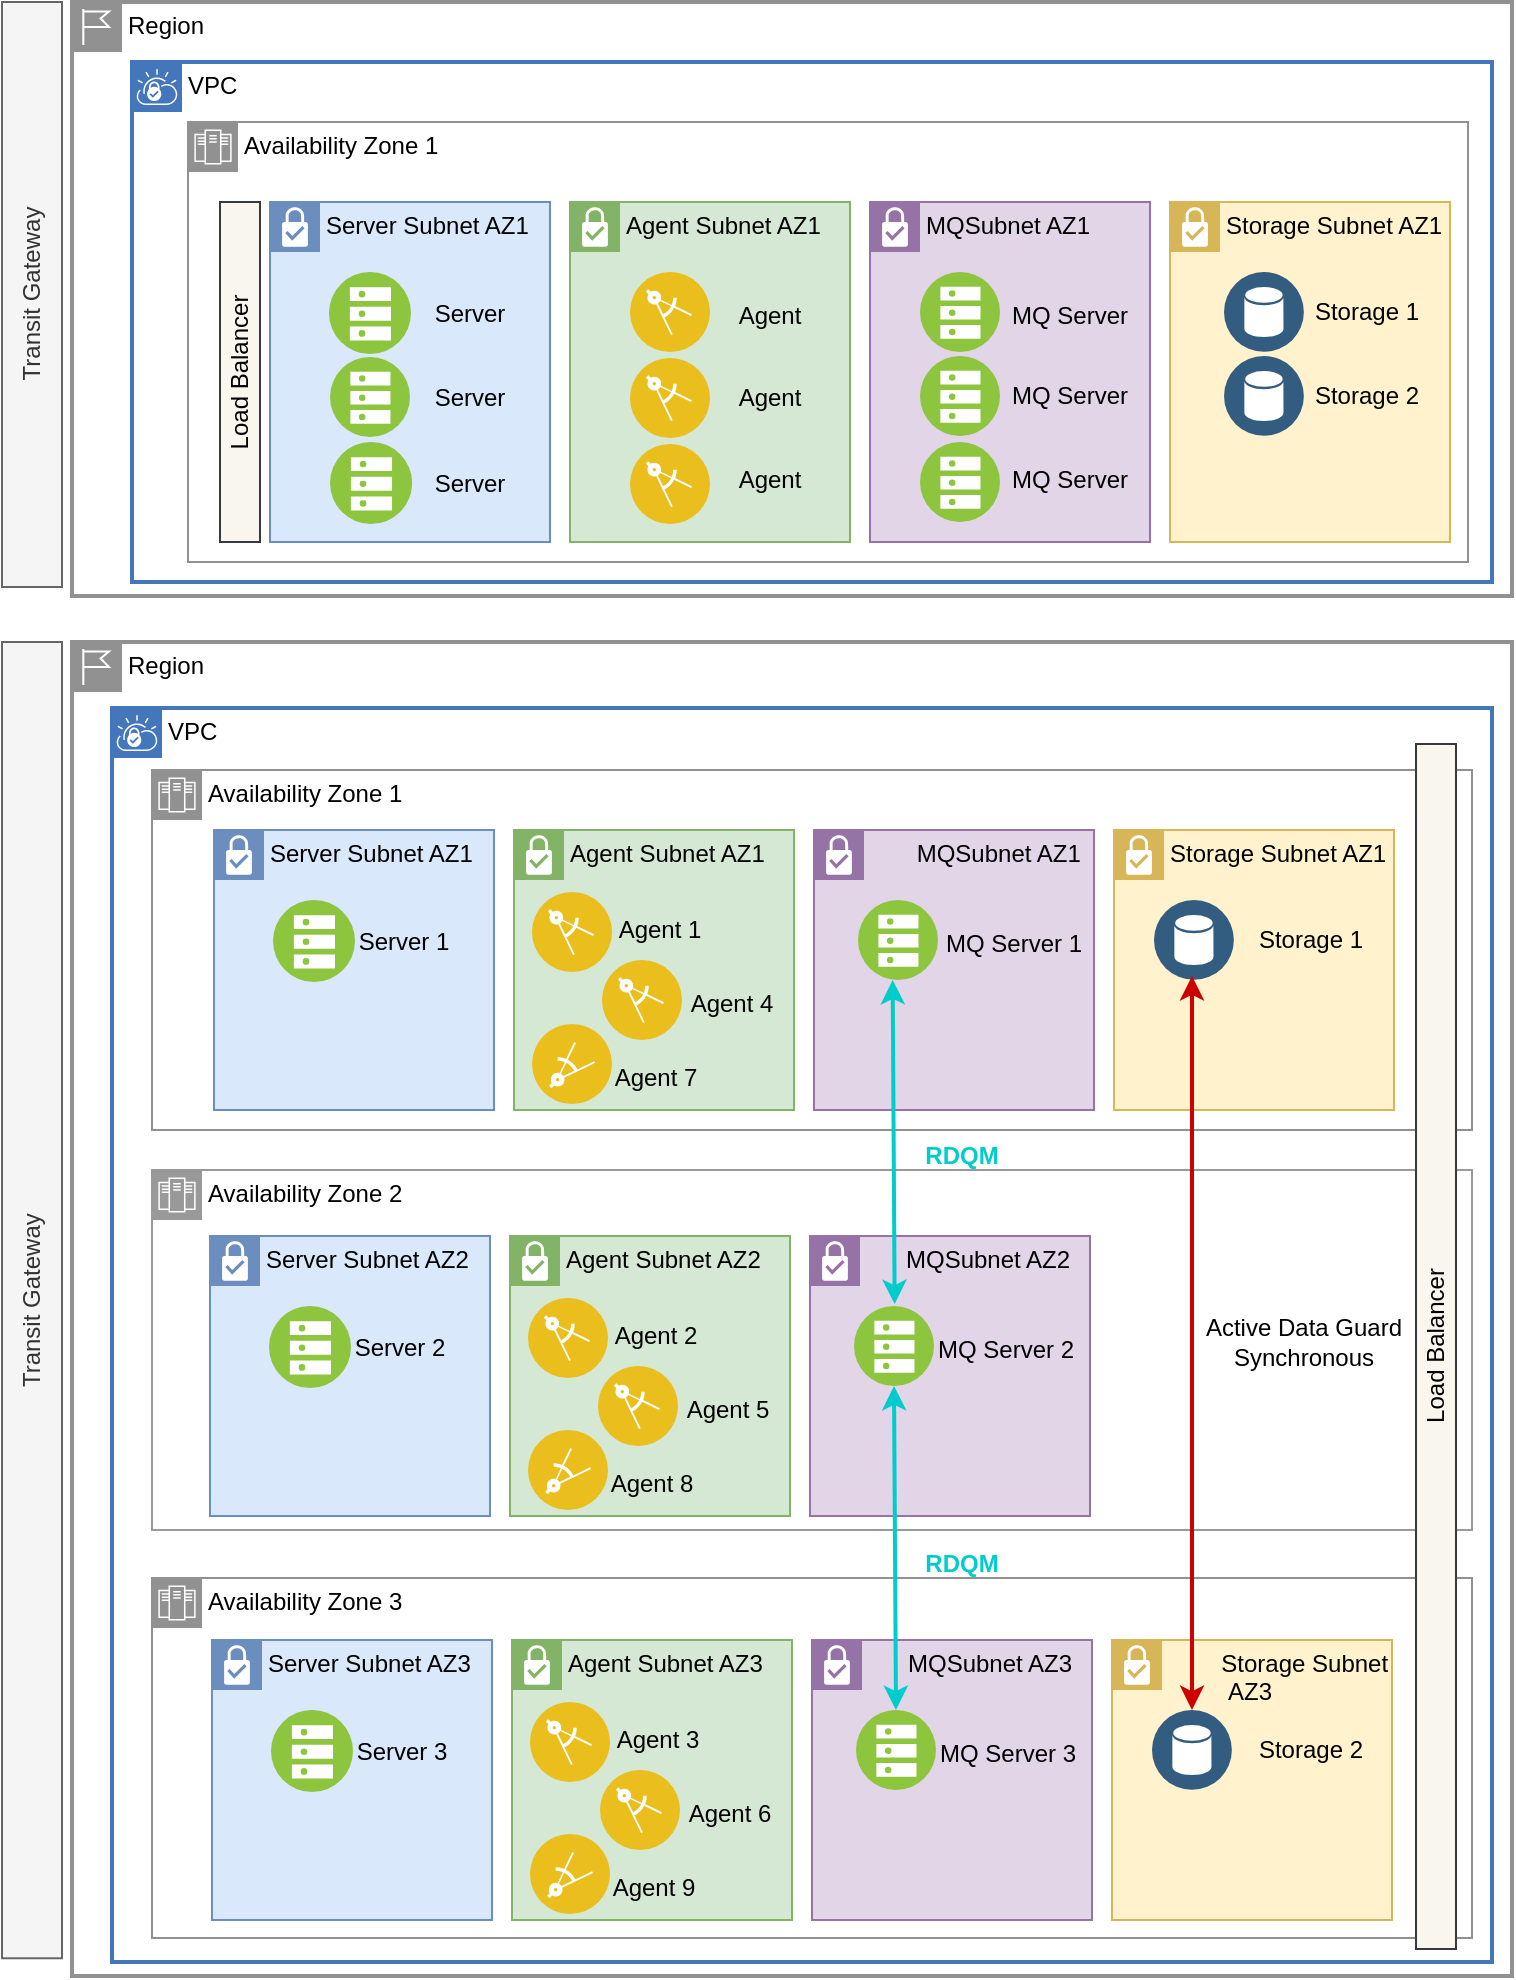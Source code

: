 <mxfile version="13.9.9" type="device"><diagram id="VURWIybDoYa6XE0RX8oM" name="Page-1"><mxGraphModel dx="1261" dy="832" grid="0" gridSize="10" guides="1" tooltips="1" connect="1" arrows="1" fold="1" page="1" pageScale="1" pageWidth="850" pageHeight="1100" math="0" shadow="0"><root><mxCell id="0"/><mxCell id="1" parent="0"/><mxCell id="VOX1iH5PkrCaB6xcSvoz-314" value="" style="group" vertex="1" connectable="0" parent="1"><mxGeometry x="45.0" y="43" width="755" height="297" as="geometry"/></mxCell><mxCell id="VOX1iH5PkrCaB6xcSvoz-5" value="Region" style="shape=mxgraph.ibm.box;prType=region;fontStyle=0;verticalAlign=top;align=left;spacingLeft=32;spacingTop=4;rounded=0;whiteSpace=wrap;html=1;strokeColor=#919191;strokeWidth=2;dashed=0;container=1;spacing=-4;collapsible=0;expand=0;recursiveResize=0;fillColor=#FFFFFF;" vertex="1" parent="VOX1iH5PkrCaB6xcSvoz-314"><mxGeometry x="35.0" width="720" height="297" as="geometry"/></mxCell><mxCell id="VOX1iH5PkrCaB6xcSvoz-6" value="VPC" style="shape=mxgraph.ibm.box;prType=vpc;fontStyle=0;verticalAlign=top;align=left;spacingLeft=32;spacingTop=4;fillColor=none;rounded=0;whiteSpace=wrap;html=1;strokeColor=#4376BB;strokeWidth=2;dashed=0;container=1;spacing=-4;collapsible=0;expand=0;recursiveResize=0;" vertex="1" parent="VOX1iH5PkrCaB6xcSvoz-5"><mxGeometry x="30" y="30" width="680" height="260" as="geometry"/></mxCell><mxCell id="VOX1iH5PkrCaB6xcSvoz-7" value="Availability Zone 1" style="shape=mxgraph.ibm.box;prType=zone;fontStyle=0;verticalAlign=top;align=left;spacingLeft=32;spacingTop=4;fillColor=#FFFFFF;rounded=0;whiteSpace=wrap;html=1;strokeColor=#919191;strokeWidth=1;dashed=0;container=1;spacing=-4;collapsible=0;expand=0;recursiveResize=0;" vertex="1" parent="VOX1iH5PkrCaB6xcSvoz-6"><mxGeometry x="28" y="30" width="640" height="220" as="geometry"/></mxCell><mxCell id="VOX1iH5PkrCaB6xcSvoz-8" value="Server Subnet AZ1" style="shape=mxgraph.ibm.box;prType=subnet;fontStyle=0;verticalAlign=top;align=left;spacingLeft=32;spacingTop=4;rounded=0;whiteSpace=wrap;html=1;strokeColor=#6c8ebf;strokeWidth=1;dashed=0;container=1;spacing=-4;collapsible=0;expand=0;recursiveResize=0;fillColor=#dae8fc;" vertex="1" parent="VOX1iH5PkrCaB6xcSvoz-7"><mxGeometry x="41" y="40" width="140" height="170" as="geometry"/></mxCell><mxCell id="VOX1iH5PkrCaB6xcSvoz-12" value="" style="aspect=fixed;perimeter=ellipsePerimeter;html=1;align=center;shadow=0;dashed=0;fontColor=#4277BB;labelBackgroundColor=#ffffff;fontSize=12;spacingTop=3;image;image=img/lib/ibm/vpc/BareMetalServer.svg;" vertex="1" parent="VOX1iH5PkrCaB6xcSvoz-8"><mxGeometry x="28" y="35" width="44" height="41" as="geometry"/></mxCell><mxCell id="VOX1iH5PkrCaB6xcSvoz-14" value="" style="aspect=fixed;perimeter=ellipsePerimeter;html=1;align=center;shadow=0;dashed=0;fontColor=#4277BB;labelBackgroundColor=#ffffff;fontSize=12;spacingTop=3;image;image=img/lib/ibm/vpc/BareMetalServer.svg;" vertex="1" parent="VOX1iH5PkrCaB6xcSvoz-8"><mxGeometry x="30" y="118" width="41.05" height="45" as="geometry"/></mxCell><mxCell id="VOX1iH5PkrCaB6xcSvoz-13" value="" style="aspect=fixed;perimeter=ellipsePerimeter;html=1;align=center;shadow=0;dashed=0;fontColor=#4277BB;labelBackgroundColor=#ffffff;fontSize=12;spacingTop=3;image;image=img/lib/ibm/vpc/BareMetalServer.svg;" vertex="1" parent="VOX1iH5PkrCaB6xcSvoz-8"><mxGeometry x="30" y="74" width="40" height="47" as="geometry"/></mxCell><mxCell id="VOX1iH5PkrCaB6xcSvoz-21" value="Server" style="text;html=1;strokeColor=none;fillColor=none;align=center;verticalAlign=middle;whiteSpace=wrap;rounded=0;" vertex="1" parent="VOX1iH5PkrCaB6xcSvoz-8"><mxGeometry x="80" y="45.5" width="40" height="20" as="geometry"/></mxCell><mxCell id="VOX1iH5PkrCaB6xcSvoz-22" value="Server" style="text;html=1;strokeColor=none;fillColor=none;align=center;verticalAlign=middle;whiteSpace=wrap;rounded=0;" vertex="1" parent="VOX1iH5PkrCaB6xcSvoz-8"><mxGeometry x="80" y="130.5" width="40" height="20" as="geometry"/></mxCell><mxCell id="VOX1iH5PkrCaB6xcSvoz-23" value="Server" style="text;html=1;strokeColor=none;fillColor=none;align=center;verticalAlign=middle;whiteSpace=wrap;rounded=0;" vertex="1" parent="VOX1iH5PkrCaB6xcSvoz-8"><mxGeometry x="80" y="87.5" width="40" height="20" as="geometry"/></mxCell><mxCell id="VOX1iH5PkrCaB6xcSvoz-9" value="Agent Subnet AZ1" style="shape=mxgraph.ibm.box;prType=subnet;fontStyle=0;verticalAlign=top;align=left;spacingLeft=32;spacingTop=4;rounded=0;whiteSpace=wrap;html=1;strokeColor=#82b366;strokeWidth=1;dashed=0;container=1;spacing=-4;collapsible=0;expand=0;recursiveResize=0;fillColor=#d5e8d4;" vertex="1" parent="VOX1iH5PkrCaB6xcSvoz-7"><mxGeometry x="191" y="40" width="140" height="170" as="geometry"/></mxCell><mxCell id="VOX1iH5PkrCaB6xcSvoz-17" value="" style="group" vertex="1" connectable="0" parent="VOX1iH5PkrCaB6xcSvoz-9"><mxGeometry x="30" y="35" width="40" height="126" as="geometry"/></mxCell><mxCell id="VOX1iH5PkrCaB6xcSvoz-3" value="" style="aspect=fixed;perimeter=ellipsePerimeter;html=1;align=center;shadow=0;dashed=0;fontColor=#4277BB;labelBackgroundColor=#ffffff;fontSize=12;spacingTop=3;image;image=img/lib/ibm/applications/enterprise_applications.svg;" vertex="1" parent="VOX1iH5PkrCaB6xcSvoz-17"><mxGeometry width="40" height="40" as="geometry"/></mxCell><mxCell id="VOX1iH5PkrCaB6xcSvoz-15" value="" style="aspect=fixed;perimeter=ellipsePerimeter;html=1;align=center;shadow=0;dashed=0;fontColor=#4277BB;labelBackgroundColor=#ffffff;fontSize=12;spacingTop=3;image;image=img/lib/ibm/applications/enterprise_applications.svg;" vertex="1" parent="VOX1iH5PkrCaB6xcSvoz-17"><mxGeometry y="43" width="40" height="40" as="geometry"/></mxCell><mxCell id="VOX1iH5PkrCaB6xcSvoz-16" value="" style="aspect=fixed;perimeter=ellipsePerimeter;html=1;align=center;shadow=0;dashed=0;fontColor=#4277BB;labelBackgroundColor=#ffffff;fontSize=12;spacingTop=3;image;image=img/lib/ibm/applications/enterprise_applications.svg;" vertex="1" parent="VOX1iH5PkrCaB6xcSvoz-17"><mxGeometry y="86" width="40" height="40" as="geometry"/></mxCell><mxCell id="VOX1iH5PkrCaB6xcSvoz-24" value="Agent" style="text;html=1;strokeColor=none;fillColor=none;align=center;verticalAlign=middle;whiteSpace=wrap;rounded=0;" vertex="1" parent="VOX1iH5PkrCaB6xcSvoz-9"><mxGeometry x="80" y="47" width="40" height="20" as="geometry"/></mxCell><mxCell id="VOX1iH5PkrCaB6xcSvoz-26" value="Agent" style="text;html=1;strokeColor=none;fillColor=none;align=center;verticalAlign=middle;whiteSpace=wrap;rounded=0;" vertex="1" parent="VOX1iH5PkrCaB6xcSvoz-9"><mxGeometry x="80" y="88" width="40" height="20" as="geometry"/></mxCell><mxCell id="VOX1iH5PkrCaB6xcSvoz-25" value="Agent" style="text;html=1;strokeColor=none;fillColor=none;align=center;verticalAlign=middle;whiteSpace=wrap;rounded=0;" vertex="1" parent="VOX1iH5PkrCaB6xcSvoz-9"><mxGeometry x="80" y="129" width="40" height="20" as="geometry"/></mxCell><mxCell id="VOX1iH5PkrCaB6xcSvoz-10" value="MQSubnet AZ1" style="shape=mxgraph.ibm.box;prType=subnet;fontStyle=0;verticalAlign=top;align=left;spacingLeft=32;spacingTop=4;rounded=0;whiteSpace=wrap;html=1;strokeColor=#9673a6;strokeWidth=1;dashed=0;container=1;spacing=-4;collapsible=0;expand=0;recursiveResize=0;fillColor=#e1d5e7;" vertex="1" parent="VOX1iH5PkrCaB6xcSvoz-7"><mxGeometry x="341" y="40" width="140" height="170" as="geometry"/></mxCell><mxCell id="VOX1iH5PkrCaB6xcSvoz-29" value="" style="group" vertex="1" connectable="0" parent="VOX1iH5PkrCaB6xcSvoz-10"><mxGeometry x="25" y="35" width="40" height="125" as="geometry"/></mxCell><mxCell id="VOX1iH5PkrCaB6xcSvoz-2" value="" style="aspect=fixed;perimeter=ellipsePerimeter;html=1;align=center;shadow=0;dashed=0;fontColor=#4277BB;labelBackgroundColor=#ffffff;fontSize=12;spacingTop=3;image;image=img/lib/ibm/vpc/BareMetalServer.svg;" vertex="1" parent="VOX1iH5PkrCaB6xcSvoz-29"><mxGeometry width="40" height="40" as="geometry"/></mxCell><mxCell id="VOX1iH5PkrCaB6xcSvoz-27" value="" style="aspect=fixed;perimeter=ellipsePerimeter;html=1;align=center;shadow=0;dashed=0;fontColor=#4277BB;labelBackgroundColor=#ffffff;fontSize=12;spacingTop=3;image;image=img/lib/ibm/vpc/BareMetalServer.svg;" vertex="1" parent="VOX1iH5PkrCaB6xcSvoz-29"><mxGeometry y="42" width="40" height="40" as="geometry"/></mxCell><mxCell id="VOX1iH5PkrCaB6xcSvoz-28" value="" style="aspect=fixed;perimeter=ellipsePerimeter;html=1;align=center;shadow=0;dashed=0;fontColor=#4277BB;labelBackgroundColor=#ffffff;fontSize=12;spacingTop=3;image;image=img/lib/ibm/vpc/BareMetalServer.svg;" vertex="1" parent="VOX1iH5PkrCaB6xcSvoz-29"><mxGeometry y="85" width="40" height="40" as="geometry"/></mxCell><mxCell id="VOX1iH5PkrCaB6xcSvoz-31" value="MQ Server" style="text;html=1;strokeColor=none;fillColor=none;align=center;verticalAlign=middle;whiteSpace=wrap;rounded=0;" vertex="1" parent="VOX1iH5PkrCaB6xcSvoz-10"><mxGeometry x="70" y="47" width="60" height="20" as="geometry"/></mxCell><mxCell id="VOX1iH5PkrCaB6xcSvoz-30" value="MQ Server" style="text;html=1;strokeColor=none;fillColor=none;align=center;verticalAlign=middle;whiteSpace=wrap;rounded=0;" vertex="1" parent="VOX1iH5PkrCaB6xcSvoz-10"><mxGeometry x="70" y="87" width="60" height="20" as="geometry"/></mxCell><mxCell id="VOX1iH5PkrCaB6xcSvoz-32" value="MQ Server" style="text;html=1;strokeColor=none;fillColor=none;align=center;verticalAlign=middle;whiteSpace=wrap;rounded=0;" vertex="1" parent="VOX1iH5PkrCaB6xcSvoz-10"><mxGeometry x="70" y="129" width="60" height="20" as="geometry"/></mxCell><mxCell id="VOX1iH5PkrCaB6xcSvoz-11" value="Storage Subnet AZ1" style="shape=mxgraph.ibm.box;prType=subnet;fontStyle=0;verticalAlign=top;align=left;spacingLeft=32;spacingTop=4;rounded=0;whiteSpace=wrap;html=1;strokeColor=#d6b656;strokeWidth=1;dashed=0;container=1;spacing=-4;collapsible=0;expand=0;recursiveResize=0;fillColor=#fff2cc;" vertex="1" parent="VOX1iH5PkrCaB6xcSvoz-7"><mxGeometry x="491" y="40" width="140" height="170" as="geometry"/></mxCell><mxCell id="VOX1iH5PkrCaB6xcSvoz-4" value="" style="aspect=fixed;perimeter=ellipsePerimeter;html=1;align=center;shadow=0;dashed=0;fontColor=#4277BB;labelBackgroundColor=#ffffff;fontSize=12;spacingTop=3;image;image=img/lib/ibm/data/data_services.svg;" vertex="1" parent="VOX1iH5PkrCaB6xcSvoz-11"><mxGeometry x="27" y="35" width="40" height="40" as="geometry"/></mxCell><mxCell id="VOX1iH5PkrCaB6xcSvoz-33" value="" style="aspect=fixed;perimeter=ellipsePerimeter;html=1;align=center;shadow=0;dashed=0;fontColor=#4277BB;labelBackgroundColor=#ffffff;fontSize=12;spacingTop=3;image;image=img/lib/ibm/data/data_services.svg;" vertex="1" parent="VOX1iH5PkrCaB6xcSvoz-11"><mxGeometry x="27" y="77" width="40" height="40" as="geometry"/></mxCell><mxCell id="VOX1iH5PkrCaB6xcSvoz-312" value="Storage 1" style="text;html=1;strokeColor=none;fillColor=none;align=center;verticalAlign=middle;whiteSpace=wrap;rounded=0;" vertex="1" parent="VOX1iH5PkrCaB6xcSvoz-11"><mxGeometry x="67" y="45" width="63" height="20" as="geometry"/></mxCell><mxCell id="VOX1iH5PkrCaB6xcSvoz-313" value="Storage 2" style="text;html=1;strokeColor=none;fillColor=none;align=center;verticalAlign=middle;whiteSpace=wrap;rounded=0;" vertex="1" parent="VOX1iH5PkrCaB6xcSvoz-11"><mxGeometry x="67" y="87" width="63" height="20" as="geometry"/></mxCell><mxCell id="VOX1iH5PkrCaB6xcSvoz-36" value="Load Balancer" style="rounded=0;whiteSpace=wrap;html=1;fillColor=#f9f7ed;strokeColor=#36393d;rotation=-90;" vertex="1" parent="VOX1iH5PkrCaB6xcSvoz-7"><mxGeometry x="-59" y="115" width="170" height="20" as="geometry"/></mxCell><mxCell id="VOX1iH5PkrCaB6xcSvoz-37" value="Transit Gateway" style="rounded=0;whiteSpace=wrap;html=1;rotation=-90;fillColor=#f5f5f5;strokeColor=#666666;fontColor=#333333;" vertex="1" parent="VOX1iH5PkrCaB6xcSvoz-314"><mxGeometry x="-131.25" y="131.25" width="292.5" height="30" as="geometry"/></mxCell><mxCell id="VOX1iH5PkrCaB6xcSvoz-315" value="" style="group" vertex="1" connectable="0" parent="1"><mxGeometry x="45.005" y="363" width="754.995" height="667" as="geometry"/></mxCell><mxCell id="VOX1iH5PkrCaB6xcSvoz-38" value="Region" style="shape=mxgraph.ibm.box;prType=region;fontStyle=0;verticalAlign=top;align=left;spacingLeft=32;spacingTop=4;rounded=0;whiteSpace=wrap;html=1;strokeColor=#919191;strokeWidth=2;dashed=0;container=0;spacing=-4;collapsible=0;expand=0;recursiveResize=0;" vertex="1" parent="VOX1iH5PkrCaB6xcSvoz-315"><mxGeometry x="34.995" width="720" height="667" as="geometry"/></mxCell><mxCell id="VOX1iH5PkrCaB6xcSvoz-301" value="VPC" style="shape=mxgraph.ibm.box;prType=vpc;fontStyle=0;verticalAlign=top;align=left;spacingLeft=32;spacingTop=4;fillColor=none;rounded=0;whiteSpace=wrap;html=1;strokeColor=#4376BB;strokeWidth=2;dashed=0;container=1;spacing=-4;collapsible=0;expand=0;recursiveResize=0;" vertex="1" parent="VOX1iH5PkrCaB6xcSvoz-315"><mxGeometry x="54.995" y="33" width="690" height="627" as="geometry"/></mxCell><mxCell id="VOX1iH5PkrCaB6xcSvoz-302" value="&lt;font color=&quot;#00cccc&quot;&gt;&lt;b&gt;RDQM&lt;/b&gt;&lt;/font&gt;" style="text;html=1;strokeColor=none;fillColor=none;align=center;verticalAlign=middle;whiteSpace=wrap;rounded=0;" vertex="1" parent="VOX1iH5PkrCaB6xcSvoz-301"><mxGeometry x="405" y="214" width="40" height="20" as="geometry"/></mxCell><mxCell id="VOX1iH5PkrCaB6xcSvoz-304" value="&lt;font color=&quot;#00cccc&quot;&gt;&lt;b&gt;RDQM&lt;/b&gt;&lt;/font&gt;" style="text;html=1;strokeColor=none;fillColor=none;align=center;verticalAlign=middle;whiteSpace=wrap;rounded=0;" vertex="1" parent="VOX1iH5PkrCaB6xcSvoz-301"><mxGeometry x="405" y="418" width="40" height="20" as="geometry"/></mxCell><mxCell id="VOX1iH5PkrCaB6xcSvoz-299" value="Availability Zone 1" style="shape=mxgraph.ibm.box;prType=zone;fontStyle=0;verticalAlign=top;align=left;spacingLeft=32;spacingTop=4;rounded=0;whiteSpace=wrap;html=1;strokeColor=#919191;strokeWidth=1;dashed=0;container=0;spacing=-4;collapsible=0;expand=0;recursiveResize=0;fillColor=none;" vertex="1" parent="VOX1iH5PkrCaB6xcSvoz-315"><mxGeometry x="74.995" y="64" width="660" height="180" as="geometry"/></mxCell><mxCell id="VOX1iH5PkrCaB6xcSvoz-40" value="Availability Zone 3" style="shape=mxgraph.ibm.box;prType=zone;fontStyle=0;verticalAlign=top;align=left;spacingLeft=32;spacingTop=4;rounded=0;whiteSpace=wrap;html=1;strokeColor=#919191;strokeWidth=1;dashed=0;container=0;spacing=-4;collapsible=0;expand=0;recursiveResize=0;fillColor=none;" vertex="1" parent="VOX1iH5PkrCaB6xcSvoz-315"><mxGeometry x="74.995" y="468" width="660" height="180" as="geometry"/></mxCell><mxCell id="VOX1iH5PkrCaB6xcSvoz-298" value="Availability Zone 2" style="shape=mxgraph.ibm.box;prType=zone;fontStyle=0;verticalAlign=top;align=left;spacingLeft=32;spacingTop=4;rounded=0;whiteSpace=wrap;html=1;strokeWidth=1;dashed=0;container=0;spacing=-4;collapsible=0;expand=0;recursiveResize=0;fillColor=none;strokeColor=#999999;" vertex="1" parent="VOX1iH5PkrCaB6xcSvoz-315"><mxGeometry x="74.995" y="264" width="660" height="180" as="geometry"/></mxCell><mxCell id="VOX1iH5PkrCaB6xcSvoz-68" value="Transit Gateway" style="rounded=0;whiteSpace=wrap;html=1;rotation=-90;fillColor=#f5f5f5;strokeColor=#666666;fontColor=#333333;" vertex="1" parent="VOX1iH5PkrCaB6xcSvoz-315"><mxGeometry x="-314.065" y="314.07" width="658.13" height="30" as="geometry"/></mxCell><mxCell id="VOX1iH5PkrCaB6xcSvoz-70" value="" style="group" vertex="1" connectable="0" parent="VOX1iH5PkrCaB6xcSvoz-315"><mxGeometry x="123.995" y="297" width="590" height="140" as="geometry"/></mxCell><mxCell id="VOX1iH5PkrCaB6xcSvoz-71" value="Server Subnet AZ2" style="shape=mxgraph.ibm.box;prType=subnet;fontStyle=0;verticalAlign=top;align=left;spacingLeft=32;spacingTop=4;rounded=0;whiteSpace=wrap;html=1;strokeColor=#6c8ebf;strokeWidth=1;dashed=0;container=1;spacing=-4;collapsible=0;expand=0;recursiveResize=0;fillColor=#dae8fc;" vertex="1" parent="VOX1iH5PkrCaB6xcSvoz-70"><mxGeometry x="-20" width="140" height="140" as="geometry"/></mxCell><mxCell id="VOX1iH5PkrCaB6xcSvoz-72" value="" style="aspect=fixed;perimeter=ellipsePerimeter;html=1;align=center;shadow=0;dashed=0;fontColor=#4277BB;labelBackgroundColor=#ffffff;fontSize=12;spacingTop=3;image;image=img/lib/ibm/vpc/BareMetalServer.svg;" vertex="1" parent="VOX1iH5PkrCaB6xcSvoz-71"><mxGeometry x="28" y="35" width="44" height="41" as="geometry"/></mxCell><mxCell id="VOX1iH5PkrCaB6xcSvoz-73" value="Server 2" style="text;html=1;strokeColor=none;fillColor=none;align=center;verticalAlign=middle;whiteSpace=wrap;rounded=0;" vertex="1" parent="VOX1iH5PkrCaB6xcSvoz-71"><mxGeometry x="70" y="45.5" width="50" height="20" as="geometry"/></mxCell><mxCell id="VOX1iH5PkrCaB6xcSvoz-74" value="Agent Subnet AZ2" style="shape=mxgraph.ibm.box;prType=subnet;fontStyle=0;verticalAlign=top;align=left;spacingLeft=32;spacingTop=4;rounded=0;whiteSpace=wrap;html=1;strokeColor=#82b366;strokeWidth=1;dashed=0;container=1;spacing=-4;collapsible=0;expand=0;recursiveResize=0;fillColor=#d5e8d4;" vertex="1" parent="VOX1iH5PkrCaB6xcSvoz-70"><mxGeometry x="130" width="140" height="140" as="geometry"/></mxCell><mxCell id="VOX1iH5PkrCaB6xcSvoz-75" value="Agent 2" style="text;html=1;strokeColor=none;fillColor=none;align=center;verticalAlign=middle;whiteSpace=wrap;rounded=0;" vertex="1" parent="VOX1iH5PkrCaB6xcSvoz-74"><mxGeometry x="48" y="40" width="50" height="20" as="geometry"/></mxCell><mxCell id="VOX1iH5PkrCaB6xcSvoz-76" value="Agent 5" style="text;html=1;strokeColor=none;fillColor=none;align=center;verticalAlign=middle;whiteSpace=wrap;rounded=0;" vertex="1" parent="VOX1iH5PkrCaB6xcSvoz-74"><mxGeometry x="84" y="77" width="50" height="20" as="geometry"/></mxCell><mxCell id="VOX1iH5PkrCaB6xcSvoz-77" value="Agent 8" style="text;html=1;strokeColor=none;fillColor=none;align=center;verticalAlign=middle;whiteSpace=wrap;rounded=0;" vertex="1" parent="VOX1iH5PkrCaB6xcSvoz-74"><mxGeometry x="46" y="114" width="50" height="20" as="geometry"/></mxCell><mxCell id="VOX1iH5PkrCaB6xcSvoz-78" value="" style="aspect=fixed;perimeter=ellipsePerimeter;html=1;align=center;shadow=0;dashed=0;fontColor=#4277BB;labelBackgroundColor=#ffffff;fontSize=12;spacingTop=3;image;image=img/lib/ibm/applications/enterprise_applications.svg;" vertex="1" parent="VOX1iH5PkrCaB6xcSvoz-74"><mxGeometry x="9" y="31" width="40" height="40" as="geometry"/></mxCell><mxCell id="VOX1iH5PkrCaB6xcSvoz-79" value="" style="aspect=fixed;perimeter=ellipsePerimeter;html=1;align=center;shadow=0;dashed=0;fontColor=#4277BB;labelBackgroundColor=#ffffff;fontSize=12;spacingTop=3;image;image=img/lib/ibm/applications/enterprise_applications.svg;" vertex="1" parent="VOX1iH5PkrCaB6xcSvoz-74"><mxGeometry x="44" y="65" width="40" height="40" as="geometry"/></mxCell><mxCell id="VOX1iH5PkrCaB6xcSvoz-80" value="" style="aspect=fixed;perimeter=ellipsePerimeter;html=1;align=center;shadow=0;dashed=0;fontColor=#4277BB;labelBackgroundColor=#ffffff;fontSize=12;spacingTop=3;image;image=img/lib/ibm/applications/enterprise_applications.svg;direction=north;" vertex="1" parent="VOX1iH5PkrCaB6xcSvoz-74"><mxGeometry x="9" y="97" width="40" height="40" as="geometry"/></mxCell><mxCell id="VOX1iH5PkrCaB6xcSvoz-81" value="&amp;nbsp; &amp;nbsp; &amp;nbsp; MQSubnet AZ2" style="shape=mxgraph.ibm.box;prType=subnet;fontStyle=0;verticalAlign=top;align=left;spacingLeft=32;spacingTop=4;rounded=0;whiteSpace=wrap;html=1;strokeColor=#9673a6;strokeWidth=1;dashed=0;container=1;spacing=-4;collapsible=0;expand=0;recursiveResize=0;fillColor=#e1d5e7;" vertex="1" parent="VOX1iH5PkrCaB6xcSvoz-70"><mxGeometry x="280" width="140" height="140" as="geometry"/></mxCell><mxCell id="VOX1iH5PkrCaB6xcSvoz-82" value="MQ Server 2" style="text;html=1;strokeColor=none;fillColor=none;align=center;verticalAlign=middle;whiteSpace=wrap;rounded=0;" vertex="1" parent="VOX1iH5PkrCaB6xcSvoz-81"><mxGeometry x="63" y="47" width="70" height="20" as="geometry"/></mxCell><mxCell id="VOX1iH5PkrCaB6xcSvoz-83" value="" style="aspect=fixed;perimeter=ellipsePerimeter;html=1;align=center;shadow=0;dashed=0;fontColor=#4277BB;labelBackgroundColor=#ffffff;fontSize=12;spacingTop=3;image;image=img/lib/ibm/vpc/BareMetalServer.svg;" vertex="1" parent="VOX1iH5PkrCaB6xcSvoz-81"><mxGeometry x="22" y="35" width="40" height="40" as="geometry"/></mxCell><mxCell id="VOX1iH5PkrCaB6xcSvoz-87" value="Server Subnet AZ3" style="shape=mxgraph.ibm.box;prType=subnet;fontStyle=0;verticalAlign=top;align=left;spacingLeft=32;spacingTop=4;rounded=0;whiteSpace=wrap;html=1;strokeColor=#6c8ebf;strokeWidth=1;dashed=0;container=1;spacing=-4;collapsible=0;expand=0;recursiveResize=0;fillColor=#dae8fc;" vertex="1" parent="VOX1iH5PkrCaB6xcSvoz-315"><mxGeometry x="104.995" y="499" width="140" height="140" as="geometry"/></mxCell><mxCell id="VOX1iH5PkrCaB6xcSvoz-88" value="" style="aspect=fixed;perimeter=ellipsePerimeter;html=1;align=center;shadow=0;dashed=0;fontColor=#4277BB;labelBackgroundColor=#ffffff;fontSize=12;spacingTop=3;image;image=img/lib/ibm/vpc/BareMetalServer.svg;" vertex="1" parent="VOX1iH5PkrCaB6xcSvoz-87"><mxGeometry x="28" y="35" width="44" height="41" as="geometry"/></mxCell><mxCell id="VOX1iH5PkrCaB6xcSvoz-89" value="Server 3" style="text;html=1;strokeColor=none;fillColor=none;align=center;verticalAlign=middle;whiteSpace=wrap;rounded=0;" vertex="1" parent="VOX1iH5PkrCaB6xcSvoz-87"><mxGeometry x="70" y="45.5" width="50" height="20" as="geometry"/></mxCell><mxCell id="VOX1iH5PkrCaB6xcSvoz-90" value="Agent Subnet AZ3" style="shape=mxgraph.ibm.box;prType=subnet;fontStyle=0;verticalAlign=top;align=left;spacingLeft=32;spacingTop=4;rounded=0;whiteSpace=wrap;html=1;strokeColor=#82b366;strokeWidth=1;dashed=0;container=1;spacing=-4;collapsible=0;expand=0;recursiveResize=0;fillColor=#d5e8d4;" vertex="1" parent="VOX1iH5PkrCaB6xcSvoz-315"><mxGeometry x="254.995" y="499" width="140" height="140" as="geometry"/></mxCell><mxCell id="VOX1iH5PkrCaB6xcSvoz-91" value="Agent 3" style="text;html=1;strokeColor=none;fillColor=none;align=center;verticalAlign=middle;whiteSpace=wrap;rounded=0;" vertex="1" parent="VOX1iH5PkrCaB6xcSvoz-90"><mxGeometry x="48" y="40" width="50" height="20" as="geometry"/></mxCell><mxCell id="VOX1iH5PkrCaB6xcSvoz-92" value="Agent 6" style="text;html=1;strokeColor=none;fillColor=none;align=center;verticalAlign=middle;whiteSpace=wrap;rounded=0;" vertex="1" parent="VOX1iH5PkrCaB6xcSvoz-90"><mxGeometry x="84" y="77" width="50" height="20" as="geometry"/></mxCell><mxCell id="VOX1iH5PkrCaB6xcSvoz-93" value="Agent 9" style="text;html=1;strokeColor=none;fillColor=none;align=center;verticalAlign=middle;whiteSpace=wrap;rounded=0;" vertex="1" parent="VOX1iH5PkrCaB6xcSvoz-90"><mxGeometry x="46" y="114" width="50" height="20" as="geometry"/></mxCell><mxCell id="VOX1iH5PkrCaB6xcSvoz-94" value="" style="aspect=fixed;perimeter=ellipsePerimeter;html=1;align=center;shadow=0;dashed=0;fontColor=#4277BB;labelBackgroundColor=#ffffff;fontSize=12;spacingTop=3;image;image=img/lib/ibm/applications/enterprise_applications.svg;" vertex="1" parent="VOX1iH5PkrCaB6xcSvoz-90"><mxGeometry x="9" y="31" width="40" height="40" as="geometry"/></mxCell><mxCell id="VOX1iH5PkrCaB6xcSvoz-95" value="" style="aspect=fixed;perimeter=ellipsePerimeter;html=1;align=center;shadow=0;dashed=0;fontColor=#4277BB;labelBackgroundColor=#ffffff;fontSize=12;spacingTop=3;image;image=img/lib/ibm/applications/enterprise_applications.svg;" vertex="1" parent="VOX1iH5PkrCaB6xcSvoz-90"><mxGeometry x="44" y="65" width="40" height="40" as="geometry"/></mxCell><mxCell id="VOX1iH5PkrCaB6xcSvoz-96" value="" style="aspect=fixed;perimeter=ellipsePerimeter;html=1;align=center;shadow=0;dashed=0;fontColor=#4277BB;labelBackgroundColor=#ffffff;fontSize=12;spacingTop=3;image;image=img/lib/ibm/applications/enterprise_applications.svg;direction=north;" vertex="1" parent="VOX1iH5PkrCaB6xcSvoz-90"><mxGeometry x="9" y="97" width="40" height="40" as="geometry"/></mxCell><mxCell id="VOX1iH5PkrCaB6xcSvoz-97" value="&amp;nbsp; &amp;nbsp; &amp;nbsp; MQSubnet AZ3" style="shape=mxgraph.ibm.box;prType=subnet;fontStyle=0;verticalAlign=top;align=left;spacingLeft=32;spacingTop=4;rounded=0;whiteSpace=wrap;html=1;strokeColor=#9673a6;strokeWidth=1;dashed=0;container=1;spacing=-4;collapsible=0;expand=0;recursiveResize=0;fillColor=#e1d5e7;" vertex="1" parent="VOX1iH5PkrCaB6xcSvoz-315"><mxGeometry x="404.995" y="499" width="140" height="140" as="geometry"/></mxCell><mxCell id="VOX1iH5PkrCaB6xcSvoz-98" value="MQ Server 3" style="text;html=1;strokeColor=none;fillColor=none;align=center;verticalAlign=middle;whiteSpace=wrap;rounded=0;" vertex="1" parent="VOX1iH5PkrCaB6xcSvoz-97"><mxGeometry x="63" y="47" width="70" height="20" as="geometry"/></mxCell><mxCell id="VOX1iH5PkrCaB6xcSvoz-99" value="" style="aspect=fixed;perimeter=ellipsePerimeter;html=1;align=center;shadow=0;dashed=0;fontColor=#4277BB;labelBackgroundColor=#ffffff;fontSize=12;spacingTop=3;image;image=img/lib/ibm/vpc/BareMetalServer.svg;" vertex="1" parent="VOX1iH5PkrCaB6xcSvoz-97"><mxGeometry x="22" y="35" width="40" height="40" as="geometry"/></mxCell><mxCell id="VOX1iH5PkrCaB6xcSvoz-100" value="&amp;nbsp; &amp;nbsp; &amp;nbsp; &amp;nbsp; Storage Subnet&lt;br&gt;&amp;nbsp; &amp;nbsp; &amp;nbsp; &amp;nbsp; &amp;nbsp;AZ3" style="shape=mxgraph.ibm.box;prType=subnet;fontStyle=0;verticalAlign=top;align=left;spacingLeft=32;spacingTop=4;rounded=0;whiteSpace=wrap;html=1;strokeColor=#d6b656;strokeWidth=1;dashed=0;container=1;spacing=-4;collapsible=0;expand=0;recursiveResize=0;fillColor=#fff2cc;" vertex="1" parent="VOX1iH5PkrCaB6xcSvoz-315"><mxGeometry x="554.995" y="499" width="140" height="140" as="geometry"/></mxCell><mxCell id="VOX1iH5PkrCaB6xcSvoz-101" value="" style="aspect=fixed;perimeter=ellipsePerimeter;html=1;align=center;shadow=0;dashed=0;fontColor=#4277BB;labelBackgroundColor=#ffffff;fontSize=12;spacingTop=3;image;image=img/lib/ibm/data/data_services.svg;" vertex="1" parent="VOX1iH5PkrCaB6xcSvoz-100"><mxGeometry x="20" y="35" width="40" height="40" as="geometry"/></mxCell><mxCell id="VOX1iH5PkrCaB6xcSvoz-310" value="Storage 2" style="text;html=1;strokeColor=none;fillColor=none;align=center;verticalAlign=middle;whiteSpace=wrap;rounded=0;" vertex="1" parent="VOX1iH5PkrCaB6xcSvoz-100"><mxGeometry x="68" y="45" width="63" height="20" as="geometry"/></mxCell><mxCell id="VOX1iH5PkrCaB6xcSvoz-41" value="Server Subnet AZ1" style="shape=mxgraph.ibm.box;prType=subnet;fontStyle=0;verticalAlign=top;align=left;spacingLeft=32;spacingTop=4;rounded=0;whiteSpace=wrap;html=1;strokeColor=#6c8ebf;strokeWidth=1;dashed=0;container=1;spacing=-4;collapsible=0;expand=0;recursiveResize=0;fillColor=#dae8fc;" vertex="1" parent="VOX1iH5PkrCaB6xcSvoz-315"><mxGeometry x="105.995" y="94" width="140" height="140" as="geometry"/></mxCell><mxCell id="VOX1iH5PkrCaB6xcSvoz-42" value="" style="aspect=fixed;perimeter=ellipsePerimeter;html=1;align=center;shadow=0;dashed=0;fontColor=#4277BB;labelBackgroundColor=#ffffff;fontSize=12;spacingTop=3;image;image=img/lib/ibm/vpc/BareMetalServer.svg;" vertex="1" parent="VOX1iH5PkrCaB6xcSvoz-41"><mxGeometry x="28" y="35" width="44" height="41" as="geometry"/></mxCell><mxCell id="VOX1iH5PkrCaB6xcSvoz-45" value="Server 1" style="text;html=1;strokeColor=none;fillColor=none;align=center;verticalAlign=middle;whiteSpace=wrap;rounded=0;" vertex="1" parent="VOX1iH5PkrCaB6xcSvoz-41"><mxGeometry x="70" y="45.5" width="50" height="20" as="geometry"/></mxCell><mxCell id="VOX1iH5PkrCaB6xcSvoz-48" value="Agent Subnet AZ1" style="shape=mxgraph.ibm.box;prType=subnet;fontStyle=0;verticalAlign=top;align=left;spacingLeft=32;spacingTop=4;rounded=0;whiteSpace=wrap;html=1;strokeColor=#82b366;strokeWidth=1;dashed=0;container=1;spacing=-4;collapsible=0;expand=0;recursiveResize=0;fillColor=#d5e8d4;" vertex="1" parent="VOX1iH5PkrCaB6xcSvoz-315"><mxGeometry x="255.995" y="94" width="140" height="140" as="geometry"/></mxCell><mxCell id="VOX1iH5PkrCaB6xcSvoz-53" value="Agent 1" style="text;html=1;strokeColor=none;fillColor=none;align=center;verticalAlign=middle;whiteSpace=wrap;rounded=0;" vertex="1" parent="VOX1iH5PkrCaB6xcSvoz-48"><mxGeometry x="48" y="40" width="50" height="20" as="geometry"/></mxCell><mxCell id="VOX1iH5PkrCaB6xcSvoz-54" value="Agent 4" style="text;html=1;strokeColor=none;fillColor=none;align=center;verticalAlign=middle;whiteSpace=wrap;rounded=0;" vertex="1" parent="VOX1iH5PkrCaB6xcSvoz-48"><mxGeometry x="84" y="77" width="50" height="20" as="geometry"/></mxCell><mxCell id="VOX1iH5PkrCaB6xcSvoz-55" value="Agent 7" style="text;html=1;strokeColor=none;fillColor=none;align=center;verticalAlign=middle;whiteSpace=wrap;rounded=0;" vertex="1" parent="VOX1iH5PkrCaB6xcSvoz-48"><mxGeometry x="46" y="114" width="50" height="20" as="geometry"/></mxCell><mxCell id="VOX1iH5PkrCaB6xcSvoz-50" value="" style="aspect=fixed;perimeter=ellipsePerimeter;html=1;align=center;shadow=0;dashed=0;fontColor=#4277BB;labelBackgroundColor=#ffffff;fontSize=12;spacingTop=3;image;image=img/lib/ibm/applications/enterprise_applications.svg;" vertex="1" parent="VOX1iH5PkrCaB6xcSvoz-48"><mxGeometry x="9" y="31" width="40" height="40" as="geometry"/></mxCell><mxCell id="VOX1iH5PkrCaB6xcSvoz-51" value="" style="aspect=fixed;perimeter=ellipsePerimeter;html=1;align=center;shadow=0;dashed=0;fontColor=#4277BB;labelBackgroundColor=#ffffff;fontSize=12;spacingTop=3;image;image=img/lib/ibm/applications/enterprise_applications.svg;" vertex="1" parent="VOX1iH5PkrCaB6xcSvoz-48"><mxGeometry x="44" y="65" width="40" height="40" as="geometry"/></mxCell><mxCell id="VOX1iH5PkrCaB6xcSvoz-52" value="" style="aspect=fixed;perimeter=ellipsePerimeter;html=1;align=center;shadow=0;dashed=0;fontColor=#4277BB;labelBackgroundColor=#ffffff;fontSize=12;spacingTop=3;image;image=img/lib/ibm/applications/enterprise_applications.svg;direction=north;" vertex="1" parent="VOX1iH5PkrCaB6xcSvoz-48"><mxGeometry x="9" y="97" width="40" height="40" as="geometry"/></mxCell><mxCell id="VOX1iH5PkrCaB6xcSvoz-56" value="&amp;nbsp; &amp;nbsp; &amp;nbsp; &amp;nbsp;MQSubnet AZ1" style="shape=mxgraph.ibm.box;prType=subnet;fontStyle=0;verticalAlign=top;align=left;spacingLeft=32;spacingTop=4;rounded=0;whiteSpace=wrap;html=1;strokeColor=#9673a6;strokeWidth=1;dashed=0;container=1;spacing=-4;collapsible=0;expand=0;recursiveResize=0;fillColor=#e1d5e7;" vertex="1" parent="VOX1iH5PkrCaB6xcSvoz-315"><mxGeometry x="405.995" y="94" width="140" height="140" as="geometry"/></mxCell><mxCell id="VOX1iH5PkrCaB6xcSvoz-61" value="MQ Server 1" style="text;html=1;strokeColor=none;fillColor=none;align=center;verticalAlign=middle;whiteSpace=wrap;rounded=0;" vertex="1" parent="VOX1iH5PkrCaB6xcSvoz-56"><mxGeometry x="65" y="47" width="70" height="20" as="geometry"/></mxCell><mxCell id="VOX1iH5PkrCaB6xcSvoz-58" value="" style="aspect=fixed;perimeter=ellipsePerimeter;html=1;align=center;shadow=0;dashed=0;fontColor=#4277BB;labelBackgroundColor=#ffffff;fontSize=12;spacingTop=3;image;image=img/lib/ibm/vpc/BareMetalServer.svg;" vertex="1" parent="VOX1iH5PkrCaB6xcSvoz-56"><mxGeometry x="22" y="35" width="40" height="40" as="geometry"/></mxCell><mxCell id="VOX1iH5PkrCaB6xcSvoz-307" value="" style="endArrow=classic;startArrow=classic;html=1;exitX=0.5;exitY=0;exitDx=0;exitDy=0;entryX=0.5;entryY=1;entryDx=0;entryDy=0;strokeColor=#00CCCC;strokeWidth=2;" edge="1" parent="VOX1iH5PkrCaB6xcSvoz-56"><mxGeometry width="50" height="50" relative="1" as="geometry"><mxPoint x="40.33" y="237" as="sourcePoint"/><mxPoint x="39.33" y="75" as="targetPoint"/></mxGeometry></mxCell><mxCell id="VOX1iH5PkrCaB6xcSvoz-64" value="Storage Subnet AZ1" style="shape=mxgraph.ibm.box;prType=subnet;fontStyle=0;verticalAlign=top;align=left;spacingLeft=32;spacingTop=4;rounded=0;whiteSpace=wrap;html=1;strokeColor=#d6b656;strokeWidth=1;dashed=0;container=1;spacing=-4;collapsible=0;expand=0;recursiveResize=0;fillColor=#fff2cc;" vertex="1" parent="VOX1iH5PkrCaB6xcSvoz-315"><mxGeometry x="555.995" y="94" width="140" height="140" as="geometry"/></mxCell><mxCell id="VOX1iH5PkrCaB6xcSvoz-65" value="" style="aspect=fixed;perimeter=ellipsePerimeter;html=1;align=center;shadow=0;dashed=0;fontColor=#4277BB;labelBackgroundColor=#ffffff;fontSize=12;spacingTop=3;image;image=img/lib/ibm/data/data_services.svg;" vertex="1" parent="VOX1iH5PkrCaB6xcSvoz-64"><mxGeometry x="20" y="35" width="40" height="40" as="geometry"/></mxCell><mxCell id="VOX1iH5PkrCaB6xcSvoz-309" value="Storage 1" style="text;html=1;strokeColor=none;fillColor=none;align=center;verticalAlign=middle;whiteSpace=wrap;rounded=0;" vertex="1" parent="VOX1iH5PkrCaB6xcSvoz-64"><mxGeometry x="67" y="45" width="63" height="20" as="geometry"/></mxCell><mxCell id="VOX1iH5PkrCaB6xcSvoz-311" value="" style="endArrow=classic;startArrow=classic;html=1;exitX=0.5;exitY=0;exitDx=0;exitDy=0;strokeWidth=2;strokeColor=#CC0000;" edge="1" parent="VOX1iH5PkrCaB6xcSvoz-64" source="VOX1iH5PkrCaB6xcSvoz-101"><mxGeometry width="50" height="50" relative="1" as="geometry"><mxPoint x="47.33" y="237" as="sourcePoint"/><mxPoint x="39" y="73" as="targetPoint"/></mxGeometry></mxCell><mxCell id="VOX1iH5PkrCaB6xcSvoz-67" value="Load Balancer" style="rounded=0;whiteSpace=wrap;html=1;fillColor=#f9f7ed;strokeColor=#36393d;rotation=-90;" vertex="1" parent="VOX1iH5PkrCaB6xcSvoz-315"><mxGeometry x="415.745" y="342.25" width="602.5" height="20" as="geometry"/></mxCell><mxCell id="VOX1iH5PkrCaB6xcSvoz-306" value="" style="endArrow=classic;startArrow=classic;html=1;exitX=0.5;exitY=0;exitDx=0;exitDy=0;entryX=0.5;entryY=1;entryDx=0;entryDy=0;strokeColor=#00CCCC;strokeWidth=2;" edge="1" parent="VOX1iH5PkrCaB6xcSvoz-315" source="VOX1iH5PkrCaB6xcSvoz-99" target="VOX1iH5PkrCaB6xcSvoz-83"><mxGeometry width="50" height="50" relative="1" as="geometry"><mxPoint x="434.995" y="407" as="sourcePoint"/><mxPoint x="484.995" y="357" as="targetPoint"/></mxGeometry></mxCell><mxCell id="VOX1iH5PkrCaB6xcSvoz-308" value="Active Data Guard&lt;br&gt;Synchronous" style="text;html=1;strokeColor=none;fillColor=none;align=center;verticalAlign=middle;whiteSpace=wrap;rounded=0;" vertex="1" parent="VOX1iH5PkrCaB6xcSvoz-315"><mxGeometry x="595.995" y="340.25" width="110" height="20" as="geometry"/></mxCell></root></mxGraphModel></diagram></mxfile>
